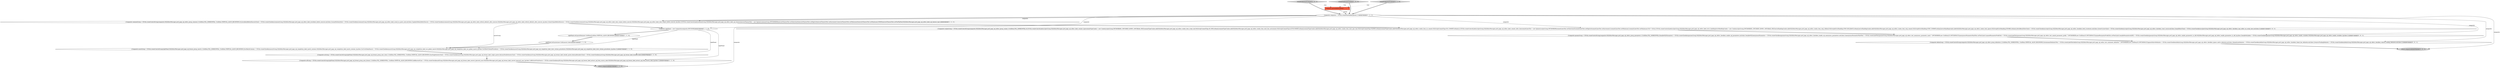 digraph {
6 [style = filled, label = "{Composite commonGroup = UIUtils.createControlGroup(composite,SQLEditorMessages.pref_page_sql_editor_group_common,2,GridData.FILL_HORIZONTAL | GridData.VERTICAL_ALIGN_BEGINNING,0){invalidateBeforeExecuteCheck = UIUtils.createCheckbox(commonGroup,SQLEditorMessages.pref_page_sql_editor_label_invalidate_before_execute,null,false,2)soundOnQueryEnd = UIUtils.createCheckbox(commonGroup,SQLEditorMessages.pref_page_sql_editor_label_sound_on_query_end,null,false,2)updateDefaultAfterExecute = UIUtils.createCheckbox(commonGroup,SQLEditorMessages.pref_page_sql_editor_label_refresh_defaults_after_execute,SQLEditorMessages.pref_page_sql_editor_label_refresh_defaults_after_execute_tip,false,2)clearOutputBeforeExecute = UIUtils.createCheckbox(commonGroup,SQLEditorMessages.pref_page_sql_editor_label_clear_output_before_execute,SQLEditorMessages.pref_page_sql_editor_label_clear_output_before_execute_tip,false,2)UIUtils.createControlLabel(commonGroup,SQLEditorMessages.pref_page_sql_editor_label_sql_timeout)executeTimeoutText = new Spinner(commonGroup,SWT.BORDER)executeTimeoutText.setSelection(0)executeTimeoutText.setDigits(0)executeTimeoutText.setIncrement(1)executeTimeoutText.setMinimum(0)executeTimeoutText.setMaximum(100000)executeTimeoutText.setToolTipText(SQLEditorMessages.pref_page_sql_editor_label_sql_timeout_tip)}}@@@4@@@['1', '1', '1']", fillcolor = white, shape = ellipse image = "AAA0AAABBB1BBB"];
5 [style = filled, label = "Composite rightPanel = new Composite(composite,SWT.NONE)@@@30@@@['1', '1', '0']", fillcolor = white, shape = ellipse image = "AAA0AAABBB1BBB"];
12 [style = filled, label = "createPreferenceContent['0', '0', '1']", fillcolor = lightgray, shape = diamond image = "AAA0AAABBB3BBB"];
1 [style = filled, label = "return composite@@@50@@@['1', '1', '0']", fillcolor = lightgray, shape = ellipse image = "AAA0AAABBB1BBB"];
7 [style = filled, label = "rightPanel.setLayoutData(new GridData(GridData.VERTICAL_ALIGN_BEGINNING))@@@31@@@['1', '1', '0']", fillcolor = white, shape = ellipse image = "AAA0AAABBB1BBB"];
16 [style = filled, label = "{Composite paramsGroup = UIUtils.createControlGroup(composite,SQLEditorMessages.pref_page_sql_editor_group_parameters,2,GridData.FILL_HORIZONTAL,0)enableSQLParameters = UIUtils.createCheckbox(paramsGroup,SQLEditorMessages.pref_page_sql_editor_checkbox_enable_sql_parameters,null,false,2)enableSQLAnonymousParameters = UIUtils.createCheckbox(paramsGroup,SQLEditorMessages.pref_page_sql_editor_checkbox_enable_sql_anonymous_parameters,null,false,2)anonymousParameterMarkText = UIUtils.createLabelText(paramsGroup,SQLEditorMessages.pref_page_sql_editor_text_anonymous_parameter_mark,\"\",SWT.BORDER,new GridData(32,SWT.DEFAULT))anonymousParameterMarkText.setTextLimit(1)namedParameterPrefixText = UIUtils.createLabelText(paramsGroup,SQLEditorMessages.pref_page_sql_editor_text_named_parameter_prefix,\"\",SWT.BORDER,new GridData(32,SWT.DEFAULT))namedParameterPrefixText.setTextLimit(1)enableParametersInDDL = UIUtils.createCheckbox(paramsGroup,SQLEditorMessages.pref_page_sql_editor_enable_parameters_in_ddl,SQLEditorMessages.pref_page_sql_editor_enable_parameters_in_ddl_tip,false,2)enableVariables = UIUtils.createCheckbox(paramsGroup,SQLEditorMessages.pref_page_sql_editor_enable_variables,SQLEditorMessages.pref_page_sql_editor_enable_variables_tip,false,2)}@@@51@@@['0', '0', '1']", fillcolor = white, shape = ellipse image = "AAA0AAABBB3BBB"];
8 [style = filled, label = "{Composite assistGroup = UIUtils.createControlGroup(rightPanel,SQLEditorMessages.pref_page_sql_format_group_search,1,GridData.FILL_HORIZONTAL | GridData.VERTICAL_ALIGN_BEGINNING,0)csMatchContains = UIUtils.createCheckbox(assistGroup,SQLEditorMessages.pref_page_sql_completion_label_match_contains,SQLEditorMessages.pref_page_sql_completion_label_match_contains_tip,false,2)csUseGlobalSearch = UIUtils.createCheckbox(assistGroup,SQLEditorMessages.pref_page_sql_completion_label_use_global_search,SQLEditorMessages.pref_page_sql_completion_label_use_global_search_tip,false,2)csShowColumnProcedures = UIUtils.createCheckbox(assistGroup,SQLEditorMessages.pref_page_sql_completion_label_show_column_procedures,SQLEditorMessages.pref_page_sql_completion_label_show_column_procedures_tip,false,2)}@@@33@@@['1', '1', '0']", fillcolor = white, shape = ellipse image = "AAA0AAABBB1BBB"];
11 [style = filled, label = "createPreferenceContent['0', '1', '0']", fillcolor = lightgray, shape = diamond image = "AAA0AAABBB2BBB"];
10 [style = filled, label = "{Composite acGroup = UIUtils.createControlGroup(rightPanel,SQLEditorMessages.pref_page_sql_format_group_auto_close,1,GridData.FILL_HORIZONTAL | GridData.VERTICAL_ALIGN_BEGINNING,0)acSingleQuotesCheck = UIUtils.createCheckbox(acGroup,SQLEditorMessages.pref_page_sql_format_label_single_quotes,false)acDoubleQuotesCheck = UIUtils.createCheckbox(acGroup,SQLEditorMessages.pref_page_sql_format_label_double_quotes,false)acBracketsCheck = UIUtils.createCheckbox(acGroup,SQLEditorMessages.pref_page_sql_format_label_brackets,false)}@@@39@@@['1', '1', '0']", fillcolor = white, shape = ellipse image = "AAA0AAABBB1BBB"];
15 [style = filled, label = "{Composite scriptsGroup = UIUtils.createControlGroup(composite,SQLEditorMessages.pref_page_sql_editor_group_scripts,2,GridData.FILL_HORIZONTAL,0){UIUtils.createControlLabel(scriptsGroup,SQLEditorMessages.pref_page_sql_editor_label_commit_type)commitTypeCombo = new Combo(scriptsGroup,SWT.BORDER | SWT.DROP_DOWN | SWT.READ_ONLY)commitTypeCombo.add(SQLEditorMessages.pref_page_sql_editor_combo_item_script_end,SQLScriptCommitType.AT_END.ordinal())commitTypeCombo.add(SQLEditorMessages.pref_page_sql_editor_combo_item_each_line_autocommit,SQLScriptCommitType.AUTOCOMMIT.ordinal())commitTypeCombo.add(SQLEditorMessages.pref_page_sql_editor_combo_item_each_spec_line,SQLScriptCommitType.NLINES.ordinal())commitTypeCombo.add(SQLEditorMessages.pref_page_sql_editor_combo_item_no_commit,SQLScriptCommitType.NO_COMMIT.ordinal())}{UIUtils.createControlLabel(scriptsGroup,SQLEditorMessages.pref_page_sql_editor_label_commit_after_line)commitLinesText = new Spinner(scriptsGroup,SWT.BORDER)commitLinesText.setSelection(0)commitLinesText.setDigits(0)commitLinesText.setIncrement(1)commitLinesText.setMinimum(1)commitLinesText.setMaximum(1024 * 1024)}{UIUtils.createControlLabel(scriptsGroup,SQLEditorMessages.pref_page_sql_editor_label_error_handling)errorHandlingCombo = new Combo(scriptsGroup,SWT.BORDER | SWT.DROP_DOWN | SWT.READ_ONLY)errorHandlingCombo.add(SQLEditorMessages.pref_page_sql_editor_combo_item_stop_rollback,SQLScriptErrorHandling.STOP_ROLLBACK.ordinal())errorHandlingCombo.add(SQLEditorMessages.pref_page_sql_editor_combo_item_stop_commit,SQLScriptErrorHandling.STOP_COMMIT.ordinal())errorHandlingCombo.add(SQLEditorMessages.pref_page_sql_editor_combo_item_ignore,SQLScriptErrorHandling.IGNORE.ordinal())}fetchResultSetsCheck = UIUtils.createCheckbox(scriptsGroup,SQLEditorMessages.pref_page_sql_editor_checkbox_fetch_resultsets,null,false,2)resetCursorCheck = UIUtils.createCheckbox(scriptsGroup,SQLEditorMessages.pref_page_sql_editor_checkbox_reset_cursor,null,false,2)maxEditorCheck = UIUtils.createCheckbox(scriptsGroup,SQLEditorMessages.pref_page_sql_editor_checkbox_max_editor_on_script_exec,null,false,2)}@@@21@@@['0', '0', '1']", fillcolor = white, shape = ellipse image = "AAA0AAABBB3BBB"];
0 [style = filled, label = "Composite composite = UIUtils.createPlaceholder(parent,2,5)@@@3@@@['1', '1', '1']", fillcolor = white, shape = ellipse image = "AAA0AAABBB1BBB"];
14 [style = filled, label = "return composite@@@69@@@['0', '0', '1']", fillcolor = lightgray, shape = ellipse image = "AAA0AAABBB3BBB"];
4 [style = filled, label = "createPreferenceContent['1', '0', '0']", fillcolor = lightgray, shape = diamond image = "AAA0AAABBB1BBB"];
2 [style = filled, label = "{Composite afGroup = UIUtils.createControlGroup(rightPanel,SQLEditorMessages.pref_page_sql_format_group_auto_format,1,GridData.FILL_HORIZONTAL | GridData.VERTICAL_ALIGN_BEGINNING,0)afKeywordCase = UIUtils.createCheckbox(afGroup,SQLEditorMessages.pref_page_sql_format_label_convert_keyword_case,SQLEditorMessages.pref_page_sql_format_label_convert_keyword_case_tip,false,1)afExtractFromSource = UIUtils.createCheckbox(afGroup,SQLEditorMessages.pref_page_sql_format_label_extract_sql_from_source_code,SQLEditorMessages.pref_page_sql_format_label_extract_sql_from_source_code_tip,false,1)}@@@45@@@['1', '1', '0']", fillcolor = white, shape = ellipse image = "AAA0AAABBB1BBB"];
9 [style = filled, label = "Composite parent@@@2@@@['1', '1', '1']", fillcolor = tomato, shape = box image = "AAA0AAABBB1BBB"];
13 [style = filled, label = "{Composite delimGroup = UIUtils.createControlGroup(composite,SQLEditorMessages.pref_page_sql_editor_group_delimiters,2,GridData.FILL_HORIZONTAL | GridData.VERTICAL_ALIGN_BEGINNING,0)statementDelimiterText = UIUtils.createLabelText(delimGroup,SQLEditorMessages.pref_page_sql_editor_text_statement_delimiter,\"\",SWT.BORDER,new GridData(32,SWT.DEFAULT))ignoreNativeDelimiter = UIUtils.createCheckbox(delimGroup,SQLEditorMessages.pref_page_sql_editor_checkbox_ignore_native_delimiter,null,false,2)blankLineDelimiter = UIUtils.createCheckbox(delimGroup,SQLEditorMessages.pref_page_sql_editor_checkbox_blank_line_delimiter,null,false,2)removeTrailingDelimiter = UIUtils.createCheckbox(delimGroup,SQLEditorMessages.pref_page_sql_editor_checkbox_remove_trailing_delimiter,null,false,2)}@@@62@@@['0', '0', '1']", fillcolor = white, shape = ellipse image = "AAA0AAABBB3BBB"];
3 [style = filled, label = "rightPanel.setLayout(new GridLayout(1,false))@@@32@@@['1', '1', '0']", fillcolor = white, shape = ellipse image = "AAA0AAABBB1BBB"];
5->8 [style = solid, label="rightPanel"];
0->16 [style = solid, label="composite"];
0->6 [style = bold, label=""];
12->0 [style = bold, label=""];
11->9 [style = dotted, label="true"];
10->2 [style = bold, label=""];
0->5 [style = solid, label="composite"];
6->15 [style = bold, label=""];
9->0 [style = solid, label="parent"];
11->0 [style = bold, label=""];
16->13 [style = bold, label=""];
0->13 [style = solid, label="composite"];
0->14 [style = solid, label="composite"];
0->6 [style = solid, label="composite"];
7->3 [style = bold, label=""];
0->1 [style = solid, label="composite"];
12->9 [style = dotted, label="true"];
5->2 [style = solid, label="rightPanel"];
2->1 [style = bold, label=""];
3->8 [style = bold, label=""];
15->16 [style = bold, label=""];
6->5 [style = bold, label=""];
0->15 [style = solid, label="composite"];
4->9 [style = dotted, label="true"];
6->8 [style = solid, label="assistGroup"];
5->10 [style = solid, label="rightPanel"];
13->14 [style = bold, label=""];
8->10 [style = bold, label=""];
5->7 [style = bold, label=""];
4->0 [style = bold, label=""];
}
